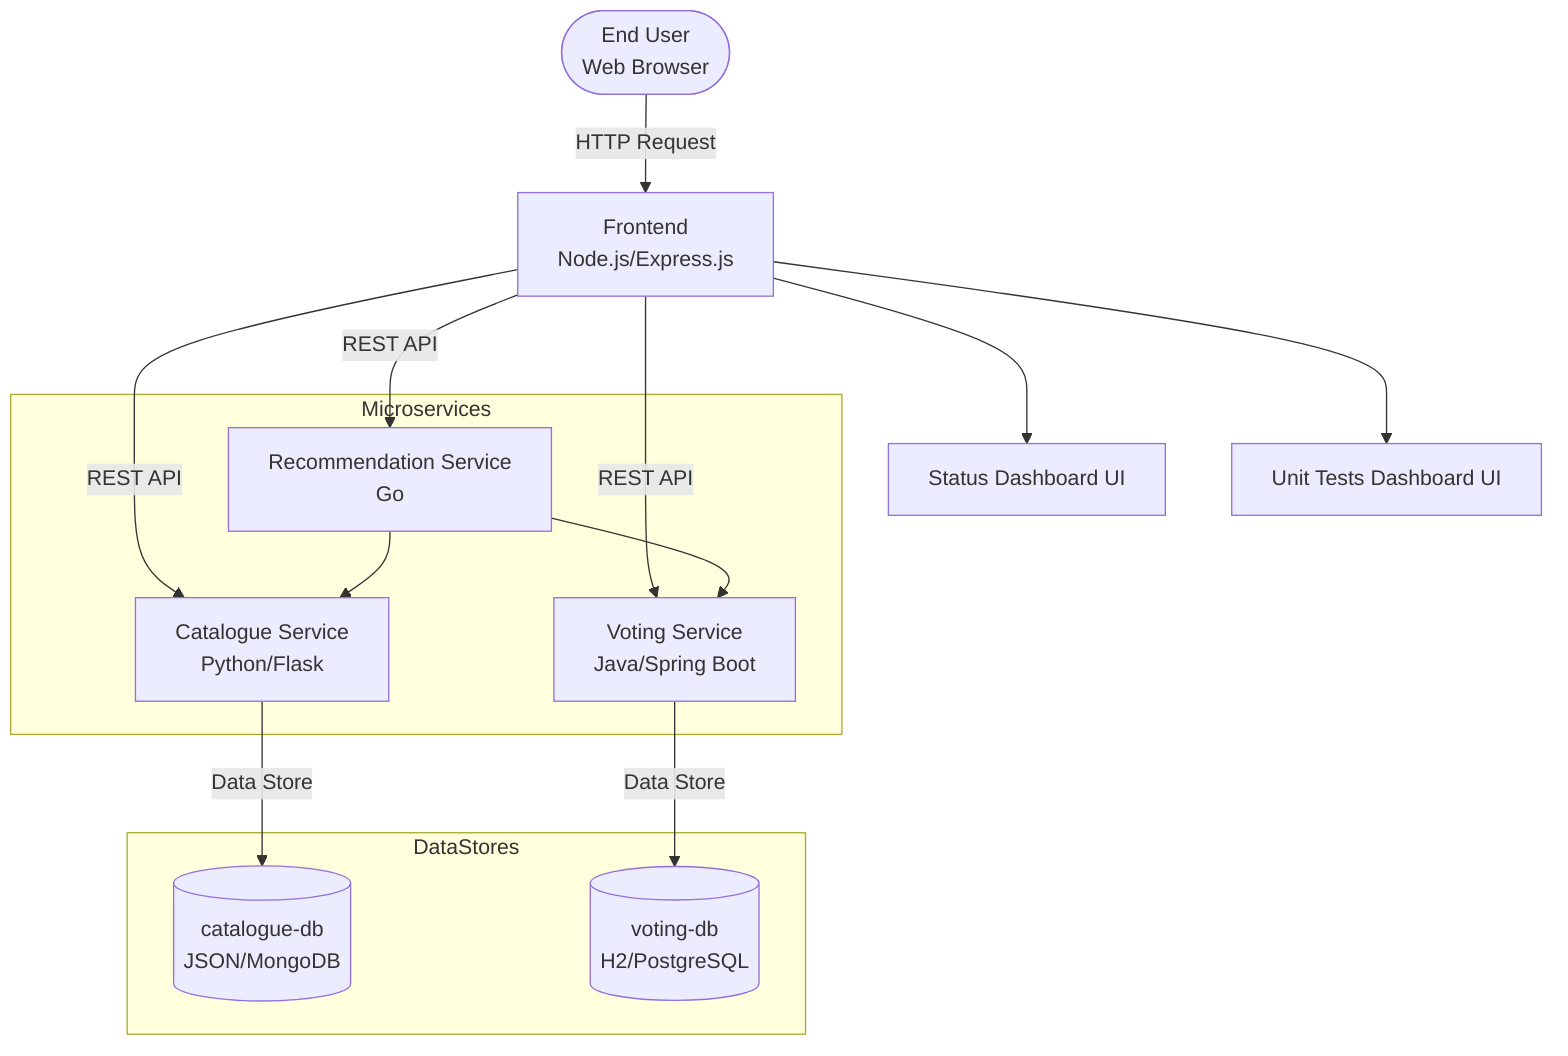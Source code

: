 flowchart TD
    User([End User<br>Web Browser])
    User -->|HTTP Request| FE[Frontend<br>Node.js/Express.js]
    FE -->|REST API| CAT[Catalogue Service<br>Python/Flask]
    FE -->|REST API| VOTE[Voting Service<br>Java/Spring Boot]
    FE -->|REST API| REC[Recommendation Service<br>Go]
    CAT -->|Data Store| CATDB[(catalogue-db<br>JSON/MongoDB)]
    VOTE -->|Data Store| VOTEDB[(voting-db<br>H2/PostgreSQL)]
    REC --> CAT
    REC --> VOTE
    FE --> FEStatusUI[Status Dashboard UI]
    FE --> FEUnitTestUI[Unit Tests Dashboard UI]

    %% Optional: Grouping (visual only, not strict in Mermaid)
    subgraph Microservices
        CAT
        VOTE
        REC
    end
    subgraph DataStores
        CATDB
        VOTEDB
    end